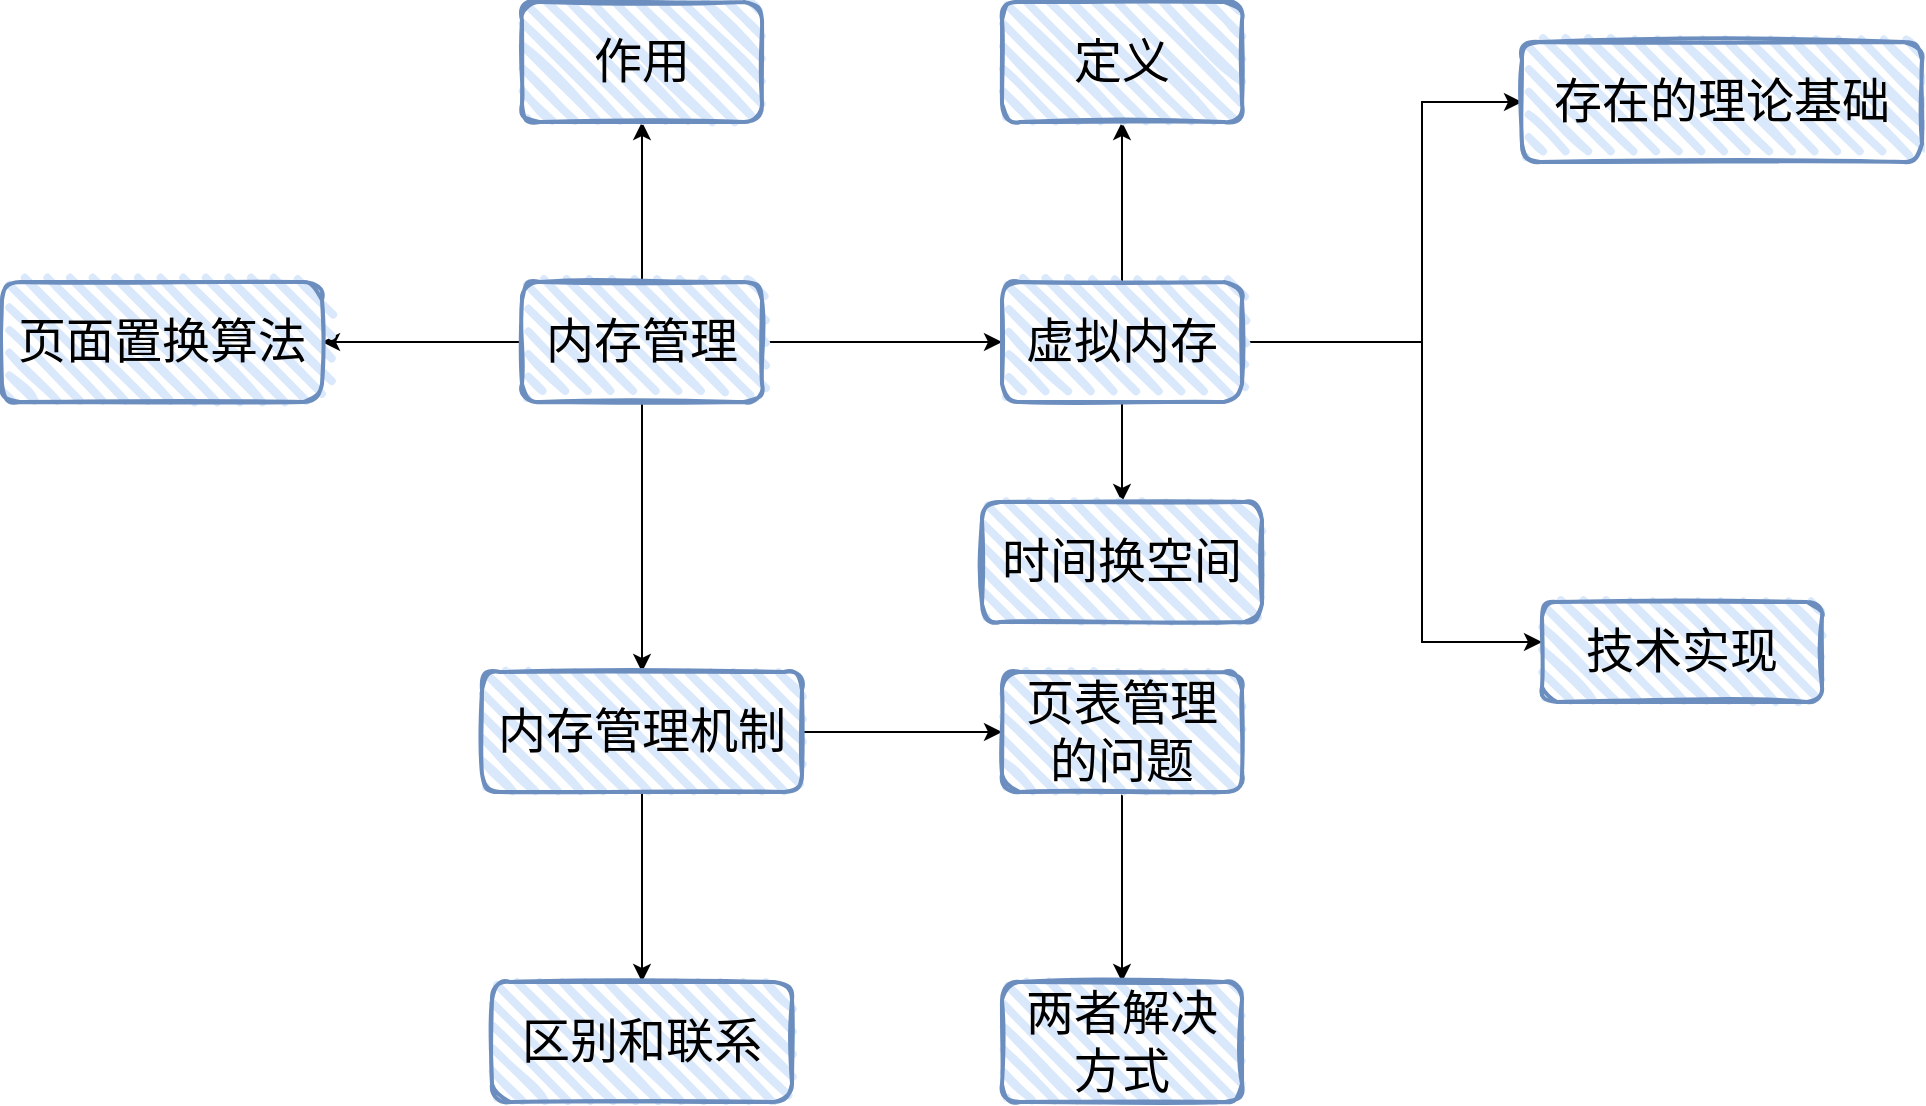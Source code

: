 <mxfile version="20.8.16" type="github"><diagram name="第 1 页" id="nJDtMwv-NRqVzsApj2l6"><mxGraphModel dx="1764" dy="1182" grid="1" gridSize="10" guides="1" tooltips="1" connect="1" arrows="1" fold="1" page="1" pageScale="1" pageWidth="827" pageHeight="1169" math="0" shadow="0"><root><mxCell id="0"/><mxCell id="1" parent="0"/><mxCell id="LXk8SYzVAviMcIi7588J-2" style="edgeStyle=orthogonalEdgeStyle;rounded=0;orthogonalLoop=1;jettySize=auto;html=1;" edge="1" parent="1" source="LXk8SYzVAviMcIi7588J-1" target="LXk8SYzVAviMcIi7588J-3"><mxGeometry relative="1" as="geometry"><mxPoint x="460" y="360" as="targetPoint"/></mxGeometry></mxCell><mxCell id="LXk8SYzVAviMcIi7588J-4" style="edgeStyle=orthogonalEdgeStyle;rounded=0;orthogonalLoop=1;jettySize=auto;html=1;" edge="1" parent="1" source="LXk8SYzVAviMcIi7588J-1" target="LXk8SYzVAviMcIi7588J-5"><mxGeometry relative="1" as="geometry"><mxPoint x="290" y="470" as="targetPoint"/></mxGeometry></mxCell><mxCell id="LXk8SYzVAviMcIi7588J-13" value="" style="edgeStyle=orthogonalEdgeStyle;rounded=0;orthogonalLoop=1;jettySize=auto;html=1;" edge="1" parent="1" source="LXk8SYzVAviMcIi7588J-1" target="LXk8SYzVAviMcIi7588J-12"><mxGeometry relative="1" as="geometry"/></mxCell><mxCell id="LXk8SYzVAviMcIi7588J-15" value="" style="edgeStyle=orthogonalEdgeStyle;rounded=0;orthogonalLoop=1;jettySize=auto;html=1;" edge="1" parent="1" source="LXk8SYzVAviMcIi7588J-1" target="LXk8SYzVAviMcIi7588J-14"><mxGeometry relative="1" as="geometry"/></mxCell><mxCell id="LXk8SYzVAviMcIi7588J-1" value="内存管理" style="whiteSpace=wrap;html=1;rounded=1;glass=0;sketch=1;fillWeight=4;hachureGap=8;hachureAngle=45;strokeColor=#6c8ebf;strokeWidth=2;fontFamily=Helvetica;fontSize=24;fontColor=default;fillColor=#dae8fc;" vertex="1" parent="1"><mxGeometry x="230" y="330" width="120" height="60" as="geometry"/></mxCell><mxCell id="LXk8SYzVAviMcIi7588J-17" value="" style="edgeStyle=orthogonalEdgeStyle;rounded=0;orthogonalLoop=1;jettySize=auto;html=1;" edge="1" parent="1" source="LXk8SYzVAviMcIi7588J-3" target="LXk8SYzVAviMcIi7588J-16"><mxGeometry relative="1" as="geometry"/></mxCell><mxCell id="LXk8SYzVAviMcIi7588J-19" value="" style="edgeStyle=orthogonalEdgeStyle;rounded=0;orthogonalLoop=1;jettySize=auto;html=1;" edge="1" parent="1" source="LXk8SYzVAviMcIi7588J-3" target="LXk8SYzVAviMcIi7588J-18"><mxGeometry relative="1" as="geometry"/></mxCell><mxCell id="LXk8SYzVAviMcIi7588J-21" value="" style="edgeStyle=orthogonalEdgeStyle;rounded=0;orthogonalLoop=1;jettySize=auto;html=1;" edge="1" parent="1" source="LXk8SYzVAviMcIi7588J-3" target="LXk8SYzVAviMcIi7588J-20"><mxGeometry relative="1" as="geometry"><Array as="points"><mxPoint x="680" y="360"/><mxPoint x="680" y="240"/></Array></mxGeometry></mxCell><mxCell id="LXk8SYzVAviMcIi7588J-25" style="edgeStyle=orthogonalEdgeStyle;rounded=0;orthogonalLoop=1;jettySize=auto;html=1;" edge="1" parent="1" source="LXk8SYzVAviMcIi7588J-3" target="LXk8SYzVAviMcIi7588J-24"><mxGeometry relative="1" as="geometry"><Array as="points"><mxPoint x="680" y="360"/><mxPoint x="680" y="510"/></Array></mxGeometry></mxCell><mxCell id="LXk8SYzVAviMcIi7588J-3" value="虚拟内存" style="whiteSpace=wrap;html=1;rounded=1;glass=0;sketch=1;fillWeight=4;hachureGap=8;hachureAngle=45;strokeColor=#6c8ebf;strokeWidth=2;fontFamily=Helvetica;fontSize=24;fontColor=default;fillColor=#dae8fc;" vertex="1" parent="1"><mxGeometry x="470" y="330" width="120" height="60" as="geometry"/></mxCell><mxCell id="LXk8SYzVAviMcIi7588J-7" value="" style="edgeStyle=orthogonalEdgeStyle;rounded=0;orthogonalLoop=1;jettySize=auto;html=1;" edge="1" parent="1" source="LXk8SYzVAviMcIi7588J-5" target="LXk8SYzVAviMcIi7588J-6"><mxGeometry relative="1" as="geometry"/></mxCell><mxCell id="LXk8SYzVAviMcIi7588J-9" value="" style="edgeStyle=orthogonalEdgeStyle;rounded=0;orthogonalLoop=1;jettySize=auto;html=1;" edge="1" parent="1" source="LXk8SYzVAviMcIi7588J-5" target="LXk8SYzVAviMcIi7588J-8"><mxGeometry relative="1" as="geometry"/></mxCell><mxCell id="LXk8SYzVAviMcIi7588J-5" value="内存管理机制" style="whiteSpace=wrap;html=1;rounded=1;glass=0;sketch=1;fillWeight=4;hachureGap=8;hachureAngle=45;strokeColor=#6c8ebf;strokeWidth=2;fontFamily=Helvetica;fontSize=24;fontColor=default;fillColor=#dae8fc;" vertex="1" parent="1"><mxGeometry x="210" y="525" width="160" height="60" as="geometry"/></mxCell><mxCell id="LXk8SYzVAviMcIi7588J-6" value="区别和联系" style="whiteSpace=wrap;html=1;fontSize=24;fillColor=#dae8fc;strokeColor=#6c8ebf;rounded=1;glass=0;sketch=1;fillWeight=4;hachureGap=8;hachureAngle=45;strokeWidth=2;" vertex="1" parent="1"><mxGeometry x="215" y="680" width="150" height="60" as="geometry"/></mxCell><mxCell id="LXk8SYzVAviMcIi7588J-11" value="" style="edgeStyle=orthogonalEdgeStyle;rounded=0;orthogonalLoop=1;jettySize=auto;html=1;" edge="1" parent="1" source="LXk8SYzVAviMcIi7588J-8" target="LXk8SYzVAviMcIi7588J-10"><mxGeometry relative="1" as="geometry"/></mxCell><mxCell id="LXk8SYzVAviMcIi7588J-8" value="页表管理的问题" style="whiteSpace=wrap;html=1;fontSize=24;fillColor=#dae8fc;strokeColor=#6c8ebf;rounded=1;glass=0;sketch=1;fillWeight=4;hachureGap=8;hachureAngle=45;strokeWidth=2;" vertex="1" parent="1"><mxGeometry x="470" y="525" width="120" height="60" as="geometry"/></mxCell><mxCell id="LXk8SYzVAviMcIi7588J-10" value="两者解决方式" style="whiteSpace=wrap;html=1;fontSize=24;fillColor=#dae8fc;strokeColor=#6c8ebf;rounded=1;glass=0;sketch=1;fillWeight=4;hachureGap=8;hachureAngle=45;strokeWidth=2;" vertex="1" parent="1"><mxGeometry x="470" y="680" width="120" height="60" as="geometry"/></mxCell><mxCell id="LXk8SYzVAviMcIi7588J-12" value="页面置换算法" style="whiteSpace=wrap;html=1;fontSize=24;fillColor=#dae8fc;strokeColor=#6c8ebf;rounded=1;glass=0;sketch=1;fillWeight=4;hachureGap=8;hachureAngle=45;strokeWidth=2;" vertex="1" parent="1"><mxGeometry x="-30" y="330" width="160" height="60" as="geometry"/></mxCell><mxCell id="LXk8SYzVAviMcIi7588J-14" value="作用" style="whiteSpace=wrap;html=1;fontSize=24;fillColor=#dae8fc;strokeColor=#6c8ebf;rounded=1;glass=0;sketch=1;fillWeight=4;hachureGap=8;hachureAngle=45;strokeWidth=2;" vertex="1" parent="1"><mxGeometry x="230" y="190" width="120" height="60" as="geometry"/></mxCell><mxCell id="LXk8SYzVAviMcIi7588J-16" value="定义" style="whiteSpace=wrap;html=1;fontSize=24;fillColor=#dae8fc;strokeColor=#6c8ebf;rounded=1;glass=0;sketch=1;fillWeight=4;hachureGap=8;hachureAngle=45;strokeWidth=2;" vertex="1" parent="1"><mxGeometry x="470" y="190" width="120" height="60" as="geometry"/></mxCell><mxCell id="LXk8SYzVAviMcIi7588J-18" value="时间换空间" style="whiteSpace=wrap;html=1;fontSize=24;fillColor=#dae8fc;strokeColor=#6c8ebf;rounded=1;glass=0;sketch=1;fillWeight=4;hachureGap=8;hachureAngle=45;strokeWidth=2;" vertex="1" parent="1"><mxGeometry x="460" y="440" width="140" height="60" as="geometry"/></mxCell><mxCell id="LXk8SYzVAviMcIi7588J-20" value="存在的理论基础" style="whiteSpace=wrap;html=1;fontSize=24;fillColor=#dae8fc;strokeColor=#6c8ebf;rounded=1;glass=0;sketch=1;fillWeight=4;hachureGap=8;hachureAngle=45;strokeWidth=2;" vertex="1" parent="1"><mxGeometry x="730" y="210" width="200" height="60" as="geometry"/></mxCell><mxCell id="LXk8SYzVAviMcIi7588J-24" value="技术实现" style="whiteSpace=wrap;html=1;rounded=1;glass=0;sketch=1;fillWeight=4;hachureGap=8;hachureAngle=45;strokeColor=#6c8ebf;strokeWidth=2;fontFamily=Helvetica;fontSize=24;fontColor=default;fillColor=#dae8fc;" vertex="1" parent="1"><mxGeometry x="740" y="490" width="140" height="50" as="geometry"/></mxCell></root></mxGraphModel></diagram></mxfile>
